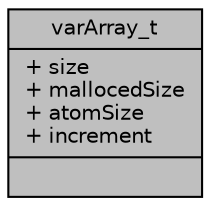 digraph "varArray_t"
{
 // LATEX_PDF_SIZE
  edge [fontname="Helvetica",fontsize="10",labelfontname="Helvetica",labelfontsize="10"];
  node [fontname="Helvetica",fontsize="10",shape=record];
  Node1 [label="{varArray_t\n|+ size\l+ mallocedSize\l+ atomSize\l+ increment\l|}",height=0.2,width=0.4,color="black", fillcolor="grey75", style="filled", fontcolor="black",tooltip=" "];
}

